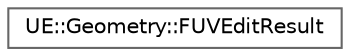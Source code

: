 digraph "Graphical Class Hierarchy"
{
 // INTERACTIVE_SVG=YES
 // LATEX_PDF_SIZE
  bgcolor="transparent";
  edge [fontname=Helvetica,fontsize=10,labelfontname=Helvetica,labelfontsize=10];
  node [fontname=Helvetica,fontsize=10,shape=box,height=0.2,width=0.4];
  rankdir="LR";
  Node0 [id="Node000000",label="UE::Geometry::FUVEditResult",height=0.2,width=0.4,color="grey40", fillcolor="white", style="filled",URL="$d8/dea/structUE_1_1Geometry_1_1FUVEditResult.html",tooltip=" "];
}
